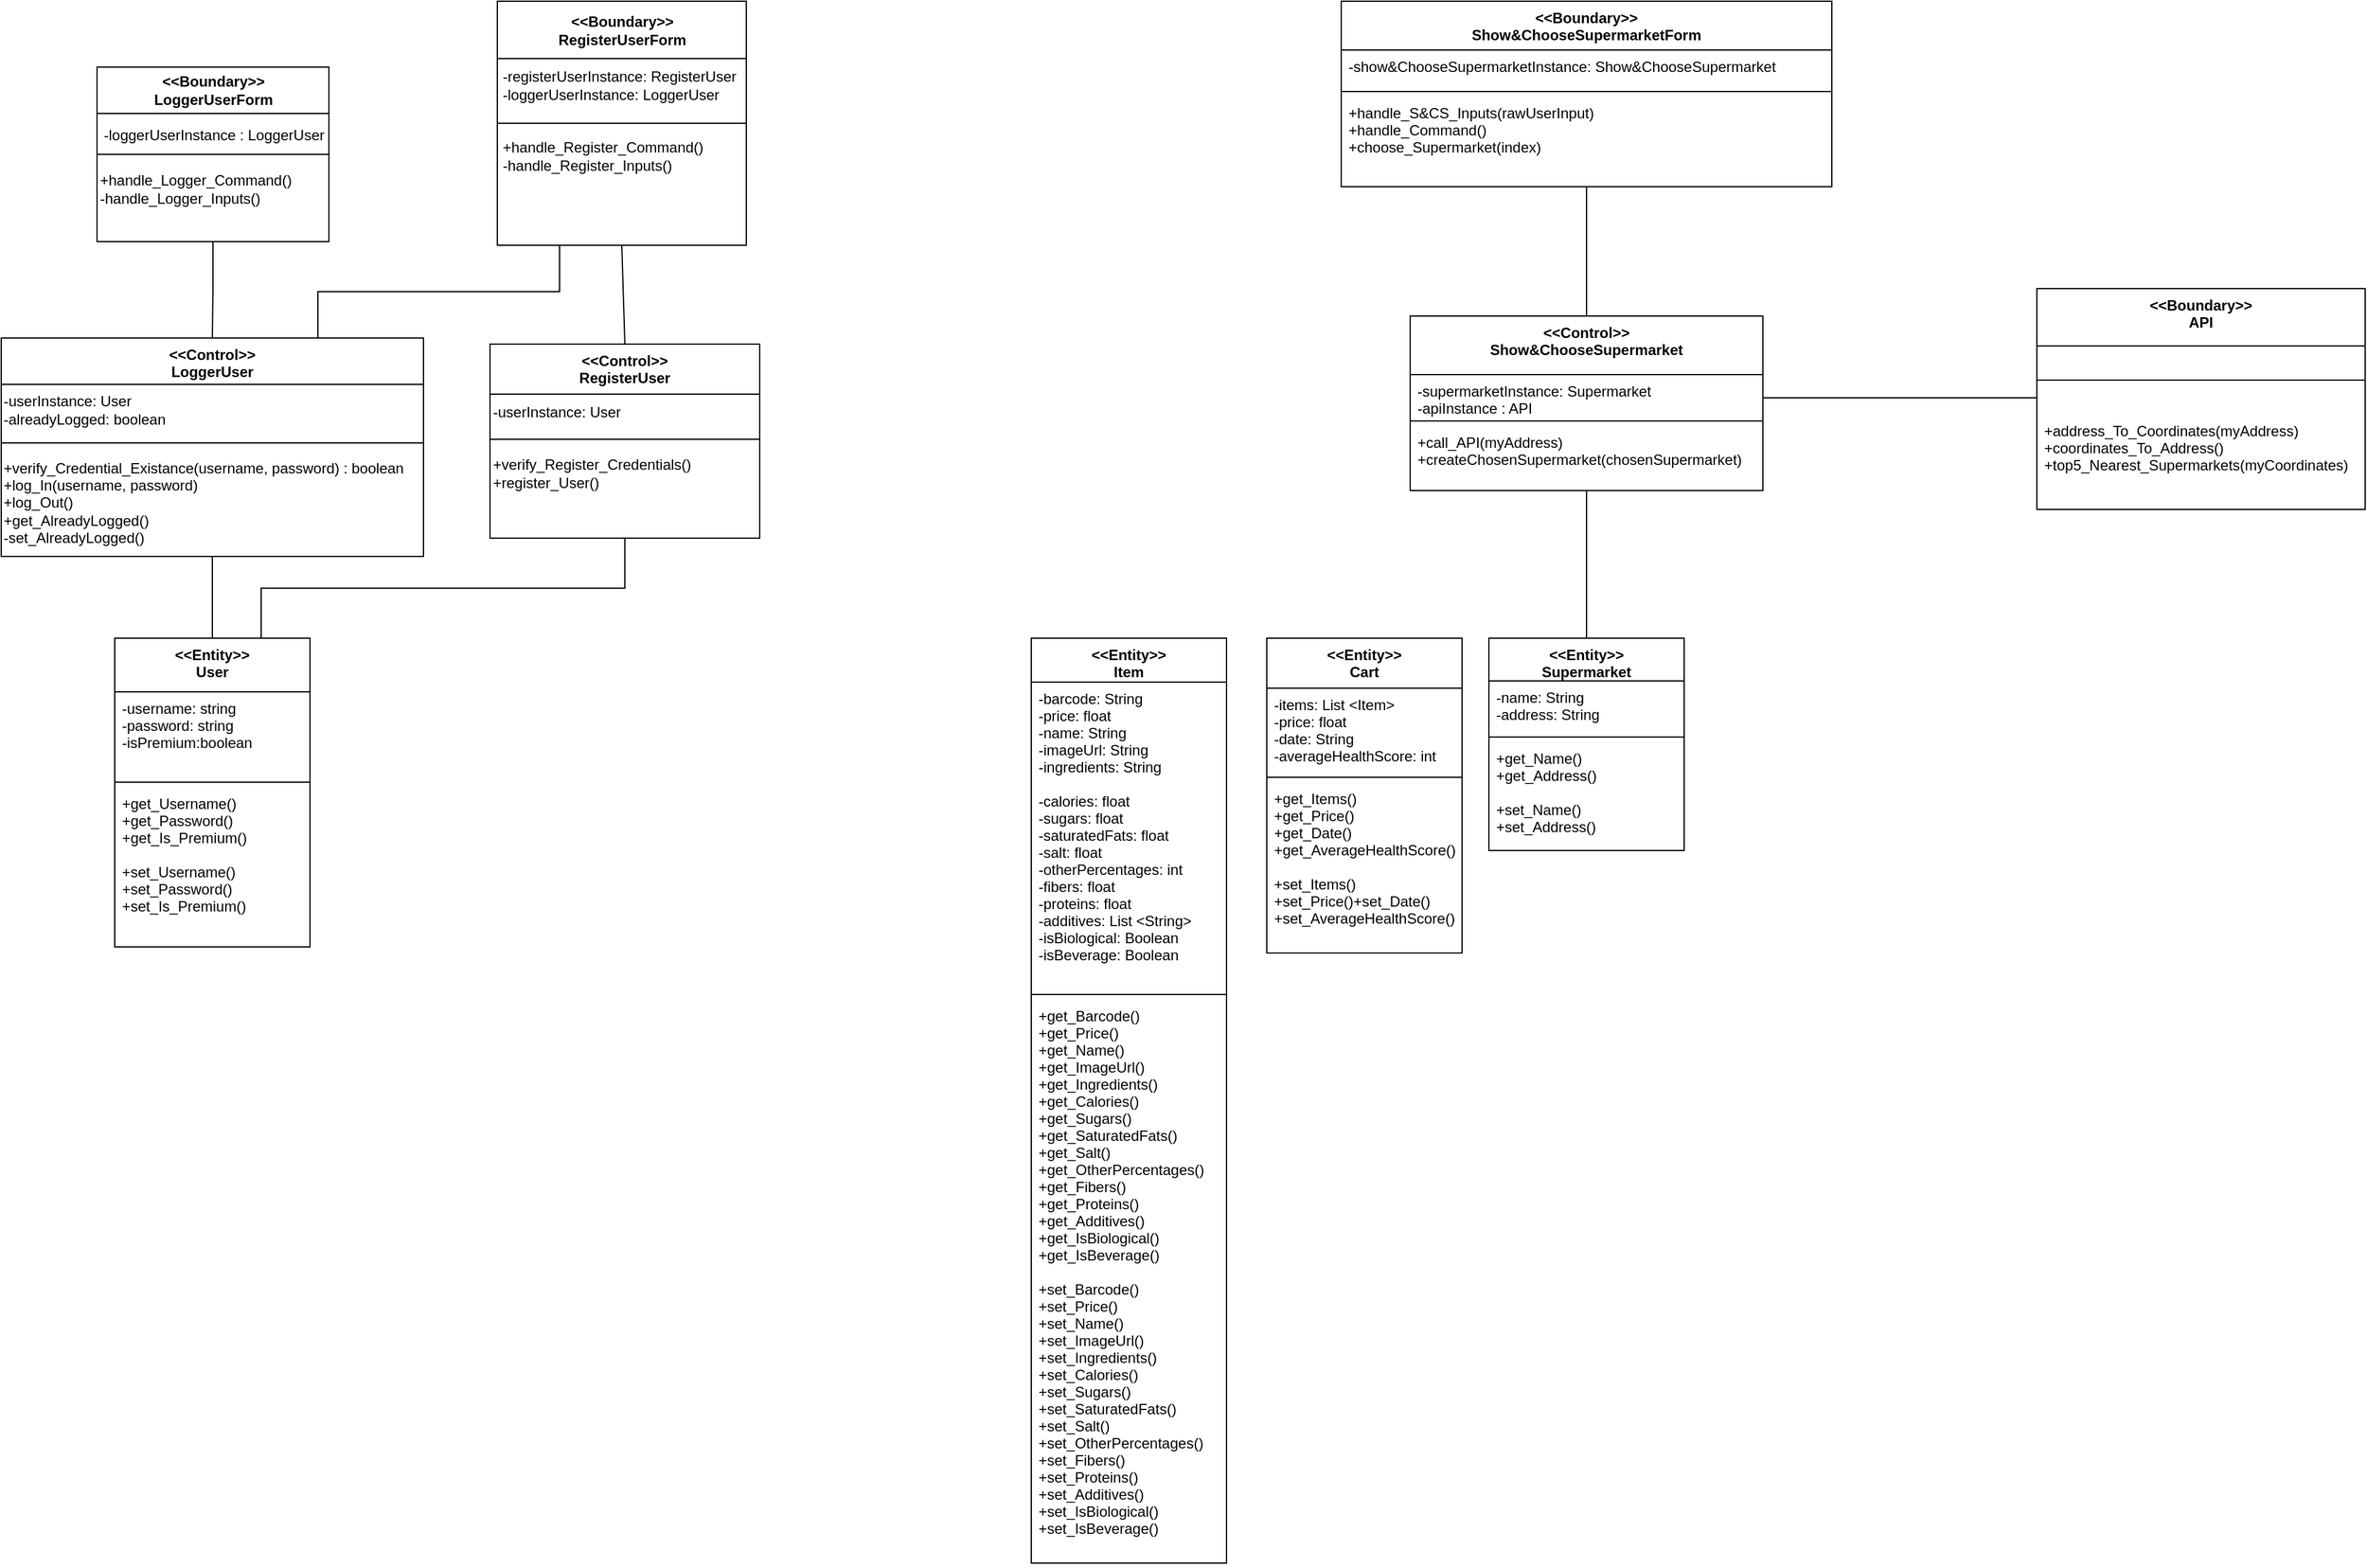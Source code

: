 <mxfile version="20.8.7" type="device"><diagram id="C5RBs43oDa-KdzZeNtuy" name="Page-1"><mxGraphModel dx="844" dy="534" grid="0" gridSize="10" guides="1" tooltips="1" connect="1" arrows="1" fold="1" page="1" pageScale="1" pageWidth="827" pageHeight="1169" math="0" shadow="0"><root><mxCell id="WIyWlLk6GJQsqaUBKTNV-0"/><mxCell id="WIyWlLk6GJQsqaUBKTNV-1" parent="WIyWlLk6GJQsqaUBKTNV-0"/><mxCell id="MyFoiCelliKwiFIbr6gM-10" value="&lt;div&gt; &amp;lt;&amp;lt;Boundary&amp;gt;&amp;gt;&lt;/div&gt;&lt;div&gt;LoggerUserForm&lt;/div&gt;" style="swimlane;whiteSpace=wrap;html=1;startSize=38;" parent="WIyWlLk6GJQsqaUBKTNV-1" vertex="1"><mxGeometry x="188.5" y="169" width="190" height="143" as="geometry"/></mxCell><mxCell id="MyFoiCelliKwiFIbr6gM-11" value="-loggerUserInstance : LoggerUser" style="text;html=1;align=center;verticalAlign=middle;resizable=0;points=[];autosize=1;strokeColor=none;fillColor=none;" parent="MyFoiCelliKwiFIbr6gM-10" vertex="1"><mxGeometry x="-4.5" y="43" width="199" height="26" as="geometry"/></mxCell><mxCell id="ah5tvyw2lFSQsDYXRZbl-0" value="+handle_Logger_Command()&lt;br&gt;-handle_Logger_Inputs()" style="text;html=1;align=left;verticalAlign=middle;resizable=0;points=[];autosize=1;strokeColor=none;fillColor=none;" parent="MyFoiCelliKwiFIbr6gM-10" vertex="1"><mxGeometry y="79" width="175" height="41" as="geometry"/></mxCell><mxCell id="MyFoiCelliKwiFIbr6gM-26" value=" &lt;&lt;Control&gt;&gt;&#xA;LoggerUser" style="swimlane;fontStyle=1;align=center;verticalAlign=top;childLayout=stackLayout;horizontal=1;startSize=38;horizontalStack=0;resizeParent=1;resizeLast=0;collapsible=1;marginBottom=0;rounded=0;shadow=0;strokeWidth=1;" parent="WIyWlLk6GJQsqaUBKTNV-1" vertex="1"><mxGeometry x="110" y="391" width="346" height="179" as="geometry"><mxRectangle x="340" y="380" width="170" height="26" as="alternateBounds"/></mxGeometry></mxCell><mxCell id="3f2A5IuWKjaGkENH00TG-0" value="-userInstance: User&lt;br&gt;-alreadyLogged: boolean" style="text;html=1;align=left;verticalAlign=middle;resizable=0;points=[];autosize=1;strokeColor=none;fillColor=none;" parent="MyFoiCelliKwiFIbr6gM-26" vertex="1"><mxGeometry y="38" width="346" height="41" as="geometry"/></mxCell><mxCell id="MyFoiCelliKwiFIbr6gM-28" value="" style="line;html=1;strokeWidth=1;align=left;verticalAlign=middle;spacingTop=-1;spacingLeft=3;spacingRight=3;rotatable=0;labelPosition=right;points=[];portConstraint=eastwest;" parent="MyFoiCelliKwiFIbr6gM-26" vertex="1"><mxGeometry y="79" width="346" height="14" as="geometry"/></mxCell><mxCell id="MyFoiCelliKwiFIbr6gM-29" value="+verify_Credential_Existance(username, password) : boolean&lt;br&gt;+log_In(username, password)&lt;br&gt;+log_Out()&lt;br&gt;+get_AlreadyLogged()&lt;br&gt;-set_AlreadyLogged()" style="text;html=1;align=left;verticalAlign=middle;resizable=0;points=[];autosize=1;strokeColor=none;fillColor=none;" parent="MyFoiCelliKwiFIbr6gM-26" vertex="1"><mxGeometry y="93" width="346" height="84" as="geometry"/></mxCell><mxCell id="MyFoiCelliKwiFIbr6gM-30" value="" style="endArrow=none;html=1;edgeStyle=orthogonalEdgeStyle;rounded=0;entryX=0.5;entryY=0;entryDx=0;entryDy=0;exitX=0.5;exitY=1;exitDx=0;exitDy=0;" parent="WIyWlLk6GJQsqaUBKTNV-1" source="MyFoiCelliKwiFIbr6gM-10" target="MyFoiCelliKwiFIbr6gM-26" edge="1"><mxGeometry relative="1" as="geometry"><mxPoint x="164" y="481" as="sourcePoint"/><mxPoint x="324" y="481" as="targetPoint"/></mxGeometry></mxCell><mxCell id="MyFoiCelliKwiFIbr6gM-33" value=" &lt;&lt;Entity&gt;&gt;&#xA;User" style="swimlane;fontStyle=1;align=center;verticalAlign=top;childLayout=stackLayout;horizontal=1;startSize=44;horizontalStack=0;resizeParent=1;resizeLast=0;collapsible=1;marginBottom=0;rounded=0;shadow=0;strokeWidth=1;" parent="WIyWlLk6GJQsqaUBKTNV-1" vertex="1"><mxGeometry x="203" y="637" width="160" height="253" as="geometry"><mxRectangle x="230" y="140" width="160" height="26" as="alternateBounds"/></mxGeometry></mxCell><mxCell id="MyFoiCelliKwiFIbr6gM-34" value="-username: string&#xA;-password: string&#xA;-isPremium:boolean&#xA;" style="text;align=left;verticalAlign=top;spacingLeft=4;spacingRight=4;overflow=hidden;rotatable=0;points=[[0,0.5],[1,0.5]];portConstraint=eastwest;" parent="MyFoiCelliKwiFIbr6gM-33" vertex="1"><mxGeometry y="44" width="160" height="70" as="geometry"/></mxCell><mxCell id="MyFoiCelliKwiFIbr6gM-35" value="" style="line;html=1;strokeWidth=1;align=left;verticalAlign=middle;spacingTop=-1;spacingLeft=3;spacingRight=3;rotatable=0;labelPosition=right;points=[];portConstraint=eastwest;" parent="MyFoiCelliKwiFIbr6gM-33" vertex="1"><mxGeometry y="114" width="160" height="8" as="geometry"/></mxCell><mxCell id="MyFoiCelliKwiFIbr6gM-36" value="+get_Username()&#xA;+get_Password()&#xA;+get_Is_Premium()&#xA;&#xA;+set_Username()&#xA;+set_Password()&#xA;+set_Is_Premium()" style="text;align=left;verticalAlign=top;spacingLeft=4;spacingRight=4;overflow=hidden;rotatable=0;points=[[0,0.5],[1,0.5]];portConstraint=eastwest;" parent="MyFoiCelliKwiFIbr6gM-33" vertex="1"><mxGeometry y="122" width="160" height="123" as="geometry"/></mxCell><mxCell id="MyFoiCelliKwiFIbr6gM-38" value="" style="endArrow=none;html=1;edgeStyle=orthogonalEdgeStyle;rounded=0;entryX=0.5;entryY=1;entryDx=0;entryDy=0;exitX=0.5;exitY=0;exitDx=0;exitDy=0;" parent="WIyWlLk6GJQsqaUBKTNV-1" source="MyFoiCelliKwiFIbr6gM-33" target="MyFoiCelliKwiFIbr6gM-26" edge="1"><mxGeometry relative="1" as="geometry"><mxPoint x="164" y="571" as="sourcePoint"/><mxPoint x="324" y="571" as="targetPoint"/></mxGeometry></mxCell><mxCell id="3f2A5IuWKjaGkENH00TG-2" value=" &lt;&lt;Control&gt;&gt;&#xA;RegisterUser" style="swimlane;fontStyle=1;align=center;verticalAlign=top;childLayout=stackLayout;horizontal=1;startSize=41;horizontalStack=0;resizeParent=1;resizeLast=0;collapsible=1;marginBottom=0;rounded=0;shadow=0;strokeWidth=1;" parent="WIyWlLk6GJQsqaUBKTNV-1" vertex="1"><mxGeometry x="510.5" y="396" width="221" height="159" as="geometry"><mxRectangle x="340" y="380" width="170" height="26" as="alternateBounds"/></mxGeometry></mxCell><mxCell id="3f2A5IuWKjaGkENH00TG-3" value="-userInstance: User" style="text;html=1;align=left;verticalAlign=middle;resizable=0;points=[];autosize=1;strokeColor=none;fillColor=none;" parent="3f2A5IuWKjaGkENH00TG-2" vertex="1"><mxGeometry y="41" width="221" height="30" as="geometry"/></mxCell><mxCell id="3f2A5IuWKjaGkENH00TG-4" value="" style="line;html=1;strokeWidth=1;align=left;verticalAlign=middle;spacingTop=-1;spacingLeft=3;spacingRight=3;rotatable=0;labelPosition=right;points=[];portConstraint=eastwest;" parent="3f2A5IuWKjaGkENH00TG-2" vertex="1"><mxGeometry y="71" width="221" height="14" as="geometry"/></mxCell><mxCell id="3f2A5IuWKjaGkENH00TG-5" value="+verify_Register_Credentials()&lt;br&gt;+register_User()" style="text;html=1;align=left;verticalAlign=middle;resizable=0;points=[];autosize=1;strokeColor=none;fillColor=none;" parent="3f2A5IuWKjaGkENH00TG-2" vertex="1"><mxGeometry y="85" width="221" height="41" as="geometry"/></mxCell><mxCell id="3f2A5IuWKjaGkENH00TG-6" value="" style="endArrow=none;html=1;rounded=0;entryX=0.5;entryY=1;entryDx=0;entryDy=0;exitX=0.5;exitY=0;exitDx=0;exitDy=0;" parent="WIyWlLk6GJQsqaUBKTNV-1" source="3f2A5IuWKjaGkENH00TG-2" target="3f2A5IuWKjaGkENH00TG-8" edge="1"><mxGeometry width="50" height="50" relative="1" as="geometry"><mxPoint x="227" y="584" as="sourcePoint"/><mxPoint x="277" y="534" as="targetPoint"/></mxGeometry></mxCell><mxCell id="3f2A5IuWKjaGkENH00TG-7" value="" style="endArrow=none;html=1;rounded=0;entryX=0.5;entryY=1;entryDx=0;entryDy=0;exitX=0.75;exitY=0;exitDx=0;exitDy=0;edgeStyle=orthogonalEdgeStyle;" parent="WIyWlLk6GJQsqaUBKTNV-1" source="MyFoiCelliKwiFIbr6gM-33" target="3f2A5IuWKjaGkENH00TG-2" edge="1"><mxGeometry width="50" height="50" relative="1" as="geometry"><mxPoint x="227" y="522" as="sourcePoint"/><mxPoint x="277" y="472" as="targetPoint"/></mxGeometry></mxCell><mxCell id="3f2A5IuWKjaGkENH00TG-8" value="&lt;div&gt; &amp;lt;&amp;lt;Boundary&amp;gt;&amp;gt;&lt;/div&gt;&lt;div&gt;RegisterUserForm&lt;/div&gt;" style="swimlane;whiteSpace=wrap;html=1;startSize=47;" parent="WIyWlLk6GJQsqaUBKTNV-1" vertex="1"><mxGeometry x="516.5" y="115" width="204" height="200" as="geometry"/></mxCell><mxCell id="3f2A5IuWKjaGkENH00TG-9" value="-registerUserInstance: RegisterUser&lt;br&gt;-loggerUserInstance: LoggerUser" style="text;html=1;align=left;verticalAlign=middle;resizable=0;points=[];autosize=1;strokeColor=none;fillColor=none;" parent="3f2A5IuWKjaGkENH00TG-8" vertex="1"><mxGeometry x="2.5" y="48" width="209" height="41" as="geometry"/></mxCell><mxCell id="3f2A5IuWKjaGkENH00TG-10" value="+handle_Register_Command()&lt;br&gt;-handle_Register_Inputs()" style="text;html=1;align=left;verticalAlign=middle;resizable=0;points=[];autosize=1;strokeColor=none;fillColor=none;" parent="3f2A5IuWKjaGkENH00TG-8" vertex="1"><mxGeometry x="2.5" y="106" width="182" height="41" as="geometry"/></mxCell><mxCell id="3f2A5IuWKjaGkENH00TG-13" value="" style="endArrow=none;html=1;rounded=0;entryX=1;entryY=0.5;entryDx=0;entryDy=0;exitX=0;exitY=0.5;exitDx=0;exitDy=0;" parent="WIyWlLk6GJQsqaUBKTNV-1" source="MyFoiCelliKwiFIbr6gM-10" target="MyFoiCelliKwiFIbr6gM-10" edge="1"><mxGeometry width="50" height="50" relative="1" as="geometry"><mxPoint x="291.5" y="379" as="sourcePoint"/><mxPoint x="341.5" y="329" as="targetPoint"/></mxGeometry></mxCell><mxCell id="3f2A5IuWKjaGkENH00TG-14" value="" style="endArrow=none;html=1;rounded=0;entryX=1;entryY=0.5;entryDx=0;entryDy=0;exitX=0;exitY=0.5;exitDx=0;exitDy=0;" parent="WIyWlLk6GJQsqaUBKTNV-1" source="3f2A5IuWKjaGkENH00TG-8" target="3f2A5IuWKjaGkENH00TG-8" edge="1"><mxGeometry width="50" height="50" relative="1" as="geometry"><mxPoint x="545.5" y="223" as="sourcePoint"/><mxPoint x="447.5" y="346" as="targetPoint"/></mxGeometry></mxCell><mxCell id="3f2A5IuWKjaGkENH00TG-15" value="" style="endArrow=none;html=1;rounded=0;entryX=0.25;entryY=1;entryDx=0;entryDy=0;exitX=0.75;exitY=0;exitDx=0;exitDy=0;edgeStyle=orthogonalEdgeStyle;" parent="WIyWlLk6GJQsqaUBKTNV-1" source="MyFoiCelliKwiFIbr6gM-26" target="3f2A5IuWKjaGkENH00TG-8" edge="1"><mxGeometry width="50" height="50" relative="1" as="geometry"><mxPoint x="227" y="481" as="sourcePoint"/><mxPoint x="277" y="431" as="targetPoint"/></mxGeometry></mxCell><mxCell id="SLnae_DUcpFMMORR_oT6-0" value="&lt;&lt;Entity&gt;&gt;&#xA;Item&#xA;" style="swimlane;fontStyle=1;align=center;verticalAlign=top;childLayout=stackLayout;horizontal=1;startSize=36;horizontalStack=0;resizeParent=1;resizeParentMax=0;resizeLast=0;collapsible=1;marginBottom=0;" vertex="1" parent="WIyWlLk6GJQsqaUBKTNV-1"><mxGeometry x="954" y="637" width="160" height="758" as="geometry"/></mxCell><mxCell id="SLnae_DUcpFMMORR_oT6-1" value="-barcode: String&#xA;-price: float&#xA;-name: String&#xA;-imageUrl: String&#xA;-ingredients: String&#xA;&#xA;-calories: float&#xA;-sugars: float&#xA;-saturatedFats: float&#xA;-salt: float&#xA;-otherPercentages: int&#xA;-fibers: float&#xA;-proteins: float&#xA;-additives: List &lt;String&gt;&#xA;-isBiological: Boolean&#xA;-isBeverage: Boolean" style="text;strokeColor=none;fillColor=none;align=left;verticalAlign=top;spacingLeft=4;spacingRight=4;overflow=hidden;rotatable=0;points=[[0,0.5],[1,0.5]];portConstraint=eastwest;" vertex="1" parent="SLnae_DUcpFMMORR_oT6-0"><mxGeometry y="36" width="160" height="252" as="geometry"/></mxCell><mxCell id="SLnae_DUcpFMMORR_oT6-2" value="" style="line;strokeWidth=1;fillColor=none;align=left;verticalAlign=middle;spacingTop=-1;spacingLeft=3;spacingRight=3;rotatable=0;labelPosition=right;points=[];portConstraint=eastwest;strokeColor=inherit;" vertex="1" parent="SLnae_DUcpFMMORR_oT6-0"><mxGeometry y="288" width="160" height="8" as="geometry"/></mxCell><mxCell id="SLnae_DUcpFMMORR_oT6-3" value="+get_Barcode()&#xA;+get_Price()&#xA;+get_Name()&#xA;+get_ImageUrl()&#xA;+get_Ingredients()&#xA;+get_Calories()&#xA;+get_Sugars() &#xA;+get_SaturatedFats()&#xA;+get_Salt()&#xA;+get_OtherPercentages()&#xA;+get_Fibers()&#xA;+get_Proteins()&#xA;+get_Additives()&#xA;+get_IsBiological()&#xA;+get_IsBeverage()&#xA;&#xA;+set_Barcode()&#xA;+set_Price()&#xA;+set_Name()&#xA;+set_ImageUrl()&#xA;+set_Ingredients()&#xA;+set_Calories()&#xA;+set_Sugars()&#xA;+set_SaturatedFats()&#xA;+set_Salt()&#xA;+set_OtherPercentages()&#xA;+set_Fibers()&#xA;+set_Proteins()&#xA;+set_Additives()&#xA;+set_IsBiological()&#xA;+set_IsBeverage()" style="text;strokeColor=none;fillColor=none;align=left;verticalAlign=top;spacingLeft=4;spacingRight=4;overflow=hidden;rotatable=0;points=[[0,0.5],[1,0.5]];portConstraint=eastwest;" vertex="1" parent="SLnae_DUcpFMMORR_oT6-0"><mxGeometry y="296" width="160" height="462" as="geometry"/></mxCell><mxCell id="SLnae_DUcpFMMORR_oT6-5" value="&lt;&lt;Entity&gt;&gt;&#xA;Cart&#xA;" style="swimlane;fontStyle=1;align=center;verticalAlign=top;childLayout=stackLayout;horizontal=1;startSize=41;horizontalStack=0;resizeParent=1;resizeParentMax=0;resizeLast=0;collapsible=1;marginBottom=0;" vertex="1" parent="WIyWlLk6GJQsqaUBKTNV-1"><mxGeometry x="1147" y="637" width="160" height="258" as="geometry"/></mxCell><mxCell id="SLnae_DUcpFMMORR_oT6-6" value="-items: List &lt;Item&gt;&#xA;-price: float&#xA;-date: String&#xA;-averageHealthScore: int&#xA;" style="text;strokeColor=none;fillColor=none;align=left;verticalAlign=top;spacingLeft=4;spacingRight=4;overflow=hidden;rotatable=0;points=[[0,0.5],[1,0.5]];portConstraint=eastwest;" vertex="1" parent="SLnae_DUcpFMMORR_oT6-5"><mxGeometry y="41" width="160" height="69" as="geometry"/></mxCell><mxCell id="SLnae_DUcpFMMORR_oT6-7" value="" style="line;strokeWidth=1;fillColor=none;align=left;verticalAlign=middle;spacingTop=-1;spacingLeft=3;spacingRight=3;rotatable=0;labelPosition=right;points=[];portConstraint=eastwest;strokeColor=inherit;" vertex="1" parent="SLnae_DUcpFMMORR_oT6-5"><mxGeometry y="110" width="160" height="8" as="geometry"/></mxCell><mxCell id="SLnae_DUcpFMMORR_oT6-8" value="+get_Items()&#xA;+get_Price()&#xA;+get_Date()&#xA;+get_AverageHealthScore()&#xA;&#xA;+set_Items()&#xA;+set_Price()+set_Date()&#xA;+set_AverageHealthScore()" style="text;strokeColor=none;fillColor=none;align=left;verticalAlign=top;spacingLeft=4;spacingRight=4;overflow=hidden;rotatable=0;points=[[0,0.5],[1,0.5]];portConstraint=eastwest;" vertex="1" parent="SLnae_DUcpFMMORR_oT6-5"><mxGeometry y="118" width="160" height="140" as="geometry"/></mxCell><mxCell id="SLnae_DUcpFMMORR_oT6-9" value="&lt;&lt;Entity&gt;&gt;&#xA;Supermarket&#xA;" style="swimlane;fontStyle=1;align=center;verticalAlign=top;childLayout=stackLayout;horizontal=1;startSize=35;horizontalStack=0;resizeParent=1;resizeParentMax=0;resizeLast=0;collapsible=1;marginBottom=0;" vertex="1" parent="WIyWlLk6GJQsqaUBKTNV-1"><mxGeometry x="1329" y="637" width="160" height="174" as="geometry"/></mxCell><mxCell id="SLnae_DUcpFMMORR_oT6-10" value="-name: String&#xA;-address: String" style="text;strokeColor=none;fillColor=none;align=left;verticalAlign=top;spacingLeft=4;spacingRight=4;overflow=hidden;rotatable=0;points=[[0,0.5],[1,0.5]];portConstraint=eastwest;" vertex="1" parent="SLnae_DUcpFMMORR_oT6-9"><mxGeometry y="35" width="160" height="42" as="geometry"/></mxCell><mxCell id="SLnae_DUcpFMMORR_oT6-11" value="" style="line;strokeWidth=1;fillColor=none;align=left;verticalAlign=middle;spacingTop=-1;spacingLeft=3;spacingRight=3;rotatable=0;labelPosition=right;points=[];portConstraint=eastwest;strokeColor=inherit;" vertex="1" parent="SLnae_DUcpFMMORR_oT6-9"><mxGeometry y="77" width="160" height="8" as="geometry"/></mxCell><mxCell id="SLnae_DUcpFMMORR_oT6-12" value="+get_Name()&#xA;+get_Address()&#xA;&#xA;+set_Name()&#xA;+set_Address()&#xA;" style="text;strokeColor=none;fillColor=none;align=left;verticalAlign=top;spacingLeft=4;spacingRight=4;overflow=hidden;rotatable=0;points=[[0,0.5],[1,0.5]];portConstraint=eastwest;" vertex="1" parent="SLnae_DUcpFMMORR_oT6-9"><mxGeometry y="85" width="160" height="89" as="geometry"/></mxCell><mxCell id="SLnae_DUcpFMMORR_oT6-17" style="edgeStyle=orthogonalEdgeStyle;rounded=0;orthogonalLoop=1;jettySize=auto;html=1;endArrow=none;endFill=0;" edge="1" parent="WIyWlLk6GJQsqaUBKTNV-1" source="SLnae_DUcpFMMORR_oT6-13" target="SLnae_DUcpFMMORR_oT6-9"><mxGeometry relative="1" as="geometry"/></mxCell><mxCell id="SLnae_DUcpFMMORR_oT6-13" value="&lt;&lt;Control&gt;&gt;&#xA;Show&amp;ChooseSupermarket&#xA;&#xA;&#xA;" style="swimlane;fontStyle=1;align=center;verticalAlign=top;childLayout=stackLayout;horizontal=1;startSize=48;horizontalStack=0;resizeParent=1;resizeParentMax=0;resizeLast=0;collapsible=1;marginBottom=0;" vertex="1" parent="WIyWlLk6GJQsqaUBKTNV-1"><mxGeometry x="1264.5" y="373" width="289" height="143" as="geometry"/></mxCell><mxCell id="SLnae_DUcpFMMORR_oT6-14" value="-supermarketInstance: Supermarket&#xA;-apiInstance : API&#xA;" style="text;strokeColor=none;fillColor=none;align=left;verticalAlign=top;spacingLeft=4;spacingRight=4;overflow=hidden;rotatable=0;points=[[0,0.5],[1,0.5]];portConstraint=eastwest;" vertex="1" parent="SLnae_DUcpFMMORR_oT6-13"><mxGeometry y="48" width="289" height="34" as="geometry"/></mxCell><mxCell id="SLnae_DUcpFMMORR_oT6-15" value="" style="line;strokeWidth=1;fillColor=none;align=left;verticalAlign=middle;spacingTop=-1;spacingLeft=3;spacingRight=3;rotatable=0;labelPosition=right;points=[];portConstraint=eastwest;strokeColor=inherit;" vertex="1" parent="SLnae_DUcpFMMORR_oT6-13"><mxGeometry y="82" width="289" height="8" as="geometry"/></mxCell><mxCell id="SLnae_DUcpFMMORR_oT6-16" value="+call_API(myAddress)&#xA;+createChosenSupermarket(chosenSupermarket)&#xA;" style="text;strokeColor=none;fillColor=none;align=left;verticalAlign=top;spacingLeft=4;spacingRight=4;overflow=hidden;rotatable=0;points=[[0,0.5],[1,0.5]];portConstraint=eastwest;" vertex="1" parent="SLnae_DUcpFMMORR_oT6-13"><mxGeometry y="90" width="289" height="53" as="geometry"/></mxCell><mxCell id="SLnae_DUcpFMMORR_oT6-22" style="edgeStyle=orthogonalEdgeStyle;rounded=0;orthogonalLoop=1;jettySize=auto;html=1;endArrow=none;endFill=0;" edge="1" parent="WIyWlLk6GJQsqaUBKTNV-1" source="SLnae_DUcpFMMORR_oT6-18" target="SLnae_DUcpFMMORR_oT6-13"><mxGeometry relative="1" as="geometry"/></mxCell><mxCell id="SLnae_DUcpFMMORR_oT6-18" value="&lt;&lt;Boundary&gt;&gt;&#xA;Show&amp;ChooseSupermarketForm&#xA;" style="swimlane;fontStyle=1;align=center;verticalAlign=top;childLayout=stackLayout;horizontal=1;startSize=40;horizontalStack=0;resizeParent=1;resizeParentMax=0;resizeLast=0;collapsible=1;marginBottom=0;" vertex="1" parent="WIyWlLk6GJQsqaUBKTNV-1"><mxGeometry x="1208" y="115" width="402" height="152" as="geometry"/></mxCell><mxCell id="SLnae_DUcpFMMORR_oT6-19" value="-show&amp;ChooseSupermarketInstance: Show&amp;ChooseSupermarket&#xA;&#xA;&#xA;&#xA;&#xA;" style="text;strokeColor=none;fillColor=none;align=left;verticalAlign=top;spacingLeft=4;spacingRight=4;overflow=hidden;rotatable=0;points=[[0,0.5],[1,0.5]];portConstraint=eastwest;" vertex="1" parent="SLnae_DUcpFMMORR_oT6-18"><mxGeometry y="40" width="402" height="30" as="geometry"/></mxCell><mxCell id="SLnae_DUcpFMMORR_oT6-20" value="" style="line;strokeWidth=1;fillColor=none;align=left;verticalAlign=middle;spacingTop=-1;spacingLeft=3;spacingRight=3;rotatable=0;labelPosition=right;points=[];portConstraint=eastwest;strokeColor=inherit;" vertex="1" parent="SLnae_DUcpFMMORR_oT6-18"><mxGeometry y="70" width="402" height="8" as="geometry"/></mxCell><mxCell id="SLnae_DUcpFMMORR_oT6-21" value="+handle_S&amp;CS_Inputs(rawUserInput)&#xA;+handle_Command()&#xA;+choose_Supermarket(index)&#xA;" style="text;strokeColor=none;fillColor=none;align=left;verticalAlign=top;spacingLeft=4;spacingRight=4;overflow=hidden;rotatable=0;points=[[0,0.5],[1,0.5]];portConstraint=eastwest;" vertex="1" parent="SLnae_DUcpFMMORR_oT6-18"><mxGeometry y="78" width="402" height="74" as="geometry"/></mxCell><mxCell id="SLnae_DUcpFMMORR_oT6-23" value="&lt;&lt;Boundary&gt;&gt;&#xA;API&#xA;&#xA;" style="swimlane;fontStyle=1;align=center;verticalAlign=top;childLayout=stackLayout;horizontal=1;startSize=47;horizontalStack=0;resizeParent=1;resizeParentMax=0;resizeLast=0;collapsible=1;marginBottom=0;" vertex="1" parent="WIyWlLk6GJQsqaUBKTNV-1"><mxGeometry x="1778" y="350.5" width="269" height="181" as="geometry"/></mxCell><mxCell id="SLnae_DUcpFMMORR_oT6-25" value="" style="line;strokeWidth=1;fillColor=none;align=left;verticalAlign=middle;spacingTop=-1;spacingLeft=3;spacingRight=3;rotatable=0;labelPosition=right;points=[];portConstraint=eastwest;strokeColor=inherit;" vertex="1" parent="SLnae_DUcpFMMORR_oT6-23"><mxGeometry y="47" width="269" height="56" as="geometry"/></mxCell><mxCell id="SLnae_DUcpFMMORR_oT6-26" value="+address_To_Coordinates(myAddress)&#xA;+coordinates_To_Address()&#xA;+top5_Nearest_Supermarkets(myCoordinates)&#xA;" style="text;strokeColor=none;fillColor=none;align=left;verticalAlign=top;spacingLeft=4;spacingRight=4;overflow=hidden;rotatable=0;points=[[0,0.5],[1,0.5]];portConstraint=eastwest;" vertex="1" parent="SLnae_DUcpFMMORR_oT6-23"><mxGeometry y="103" width="269" height="78" as="geometry"/></mxCell><mxCell id="SLnae_DUcpFMMORR_oT6-27" style="edgeStyle=orthogonalEdgeStyle;rounded=0;orthogonalLoop=1;jettySize=auto;html=1;endArrow=none;endFill=0;" edge="1" parent="WIyWlLk6GJQsqaUBKTNV-1" source="SLnae_DUcpFMMORR_oT6-14" target="SLnae_DUcpFMMORR_oT6-23"><mxGeometry relative="1" as="geometry"><Array as="points"><mxPoint x="1716" y="440"/><mxPoint x="1716" y="440"/></Array></mxGeometry></mxCell></root></mxGraphModel></diagram></mxfile>